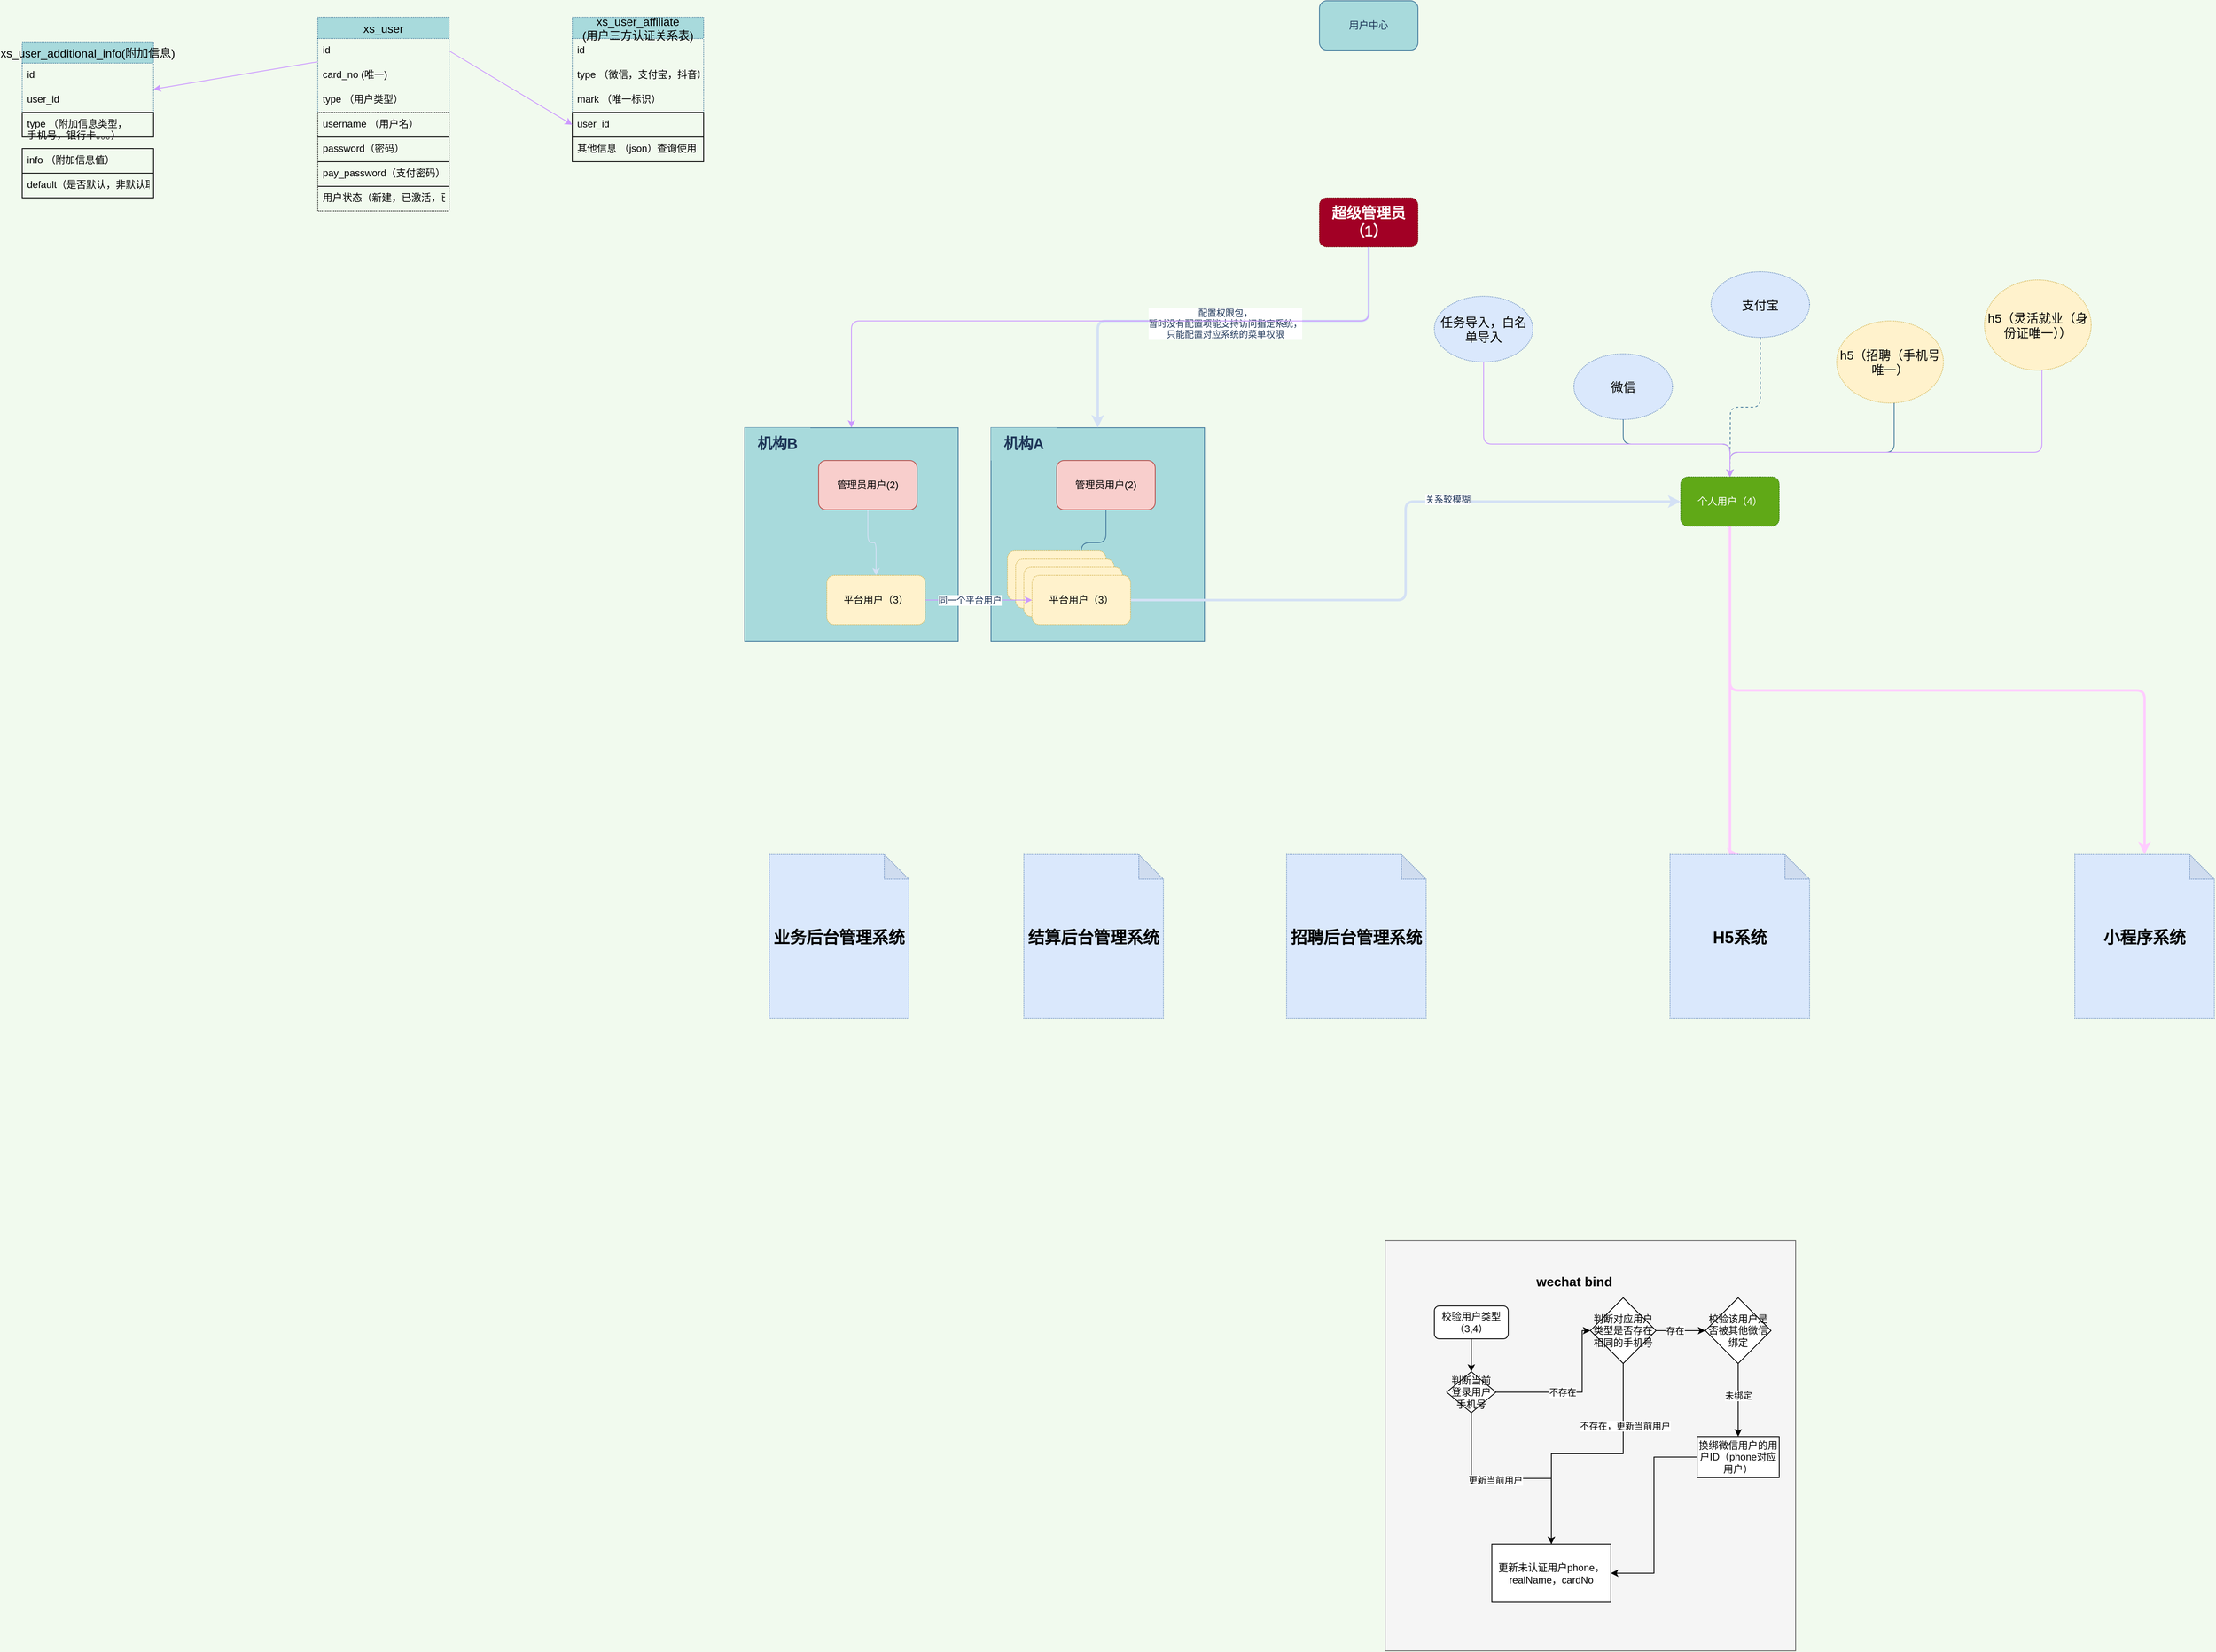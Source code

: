 <mxfile version="14.2.7" type="github">
  <diagram id="7nUUbsPAD171NSKVPP-3" name="Page-1">
    <mxGraphModel dx="3327" dy="2116" grid="1" gridSize="10" guides="1" tooltips="1" connect="1" arrows="1" fold="1" page="1" pageScale="1" pageWidth="827" pageHeight="1169" background="#F1FAEE" math="0" shadow="0">
      <root>
        <mxCell id="0" />
        <mxCell id="1" parent="0" />
        <mxCell id="RK_yV3QGJpCT5wXAtmzq-3" value="用户中心" style="rounded=1;whiteSpace=wrap;html=1;sketch=0;fillColor=#A8DADC;strokeColor=#457B9D;fontColor=#1D3557;" parent="1" vertex="1">
          <mxGeometry x="400" y="-320" width="120" height="60" as="geometry" />
        </mxCell>
        <mxCell id="RK_yV3QGJpCT5wXAtmzq-5" value="" style="whiteSpace=wrap;html=1;aspect=fixed;rounded=0;sketch=0;strokeColor=#457B9D;fillColor=#A8DADC;fontColor=#1D3557;align=left;" parent="1" vertex="1">
          <mxGeometry y="200" width="260" height="260" as="geometry" />
        </mxCell>
        <mxCell id="RK_yV3QGJpCT5wXAtmzq-8" value="&lt;b&gt;&lt;font style=&quot;font-size: 18px&quot;&gt;机构A&lt;/font&gt;&lt;/b&gt;" style="rounded=0;whiteSpace=wrap;html=1;sketch=0;fillColor=#A8DADC;fontColor=#1D3557;dashed=1;dashPattern=1 1;strokeColor=none;" parent="1" vertex="1">
          <mxGeometry y="200" width="80" height="40" as="geometry" />
        </mxCell>
        <mxCell id="RK_yV3QGJpCT5wXAtmzq-14" style="edgeStyle=orthogonalEdgeStyle;curved=0;rounded=1;sketch=0;orthogonalLoop=1;jettySize=auto;html=1;strokeColor=#457B9D;fillColor=#A8DADC;fontColor=#1D3557;" parent="1" source="RK_yV3QGJpCT5wXAtmzq-6" target="RK_yV3QGJpCT5wXAtmzq-12" edge="1">
          <mxGeometry relative="1" as="geometry" />
        </mxCell>
        <mxCell id="RK_yV3QGJpCT5wXAtmzq-6" value="管理员用户(2)" style="rounded=1;whiteSpace=wrap;html=1;sketch=0;strokeColor=#b85450;fillColor=#f8cecc;" parent="1" vertex="1">
          <mxGeometry x="80" y="240" width="120" height="60" as="geometry" />
        </mxCell>
        <mxCell id="RK_yV3QGJpCT5wXAtmzq-9" value="" style="rounded=1;whiteSpace=wrap;html=1;dashed=1;dashPattern=1 1;sketch=0;strokeColor=#d6b656;fillColor=#fff2cc;" parent="1" vertex="1">
          <mxGeometry x="20" y="350" width="120" height="60" as="geometry" />
        </mxCell>
        <mxCell id="RK_yV3QGJpCT5wXAtmzq-10" value="" style="rounded=1;whiteSpace=wrap;html=1;dashed=1;dashPattern=1 1;sketch=0;strokeColor=#d6b656;fillColor=#fff2cc;" parent="1" vertex="1">
          <mxGeometry x="30" y="360" width="120" height="60" as="geometry" />
        </mxCell>
        <mxCell id="RK_yV3QGJpCT5wXAtmzq-11" value="" style="rounded=1;whiteSpace=wrap;html=1;dashed=1;dashPattern=1 1;sketch=0;strokeColor=#d6b656;fillColor=#fff2cc;" parent="1" vertex="1">
          <mxGeometry x="40" y="370" width="120" height="60" as="geometry" />
        </mxCell>
        <mxCell id="RK_yV3QGJpCT5wXAtmzq-34" style="edgeStyle=orthogonalEdgeStyle;curved=0;rounded=1;sketch=0;orthogonalLoop=1;jettySize=auto;html=1;entryX=0;entryY=0.5;entryDx=0;entryDy=0;strokeColor=#D4E1F5;strokeWidth=3;fillColor=#A8DADC;fontColor=#1D3557;" parent="1" source="RK_yV3QGJpCT5wXAtmzq-12" target="RK_yV3QGJpCT5wXAtmzq-16" edge="1">
          <mxGeometry relative="1" as="geometry" />
        </mxCell>
        <mxCell id="RK_yV3QGJpCT5wXAtmzq-35" value="关系较模糊" style="edgeLabel;html=1;align=center;verticalAlign=middle;resizable=0;points=[];fontColor=#1D3557;" parent="RK_yV3QGJpCT5wXAtmzq-34" vertex="1" connectable="0">
          <mxGeometry x="0.281" y="3" relative="1" as="geometry">
            <mxPoint as="offset" />
          </mxGeometry>
        </mxCell>
        <mxCell id="RK_yV3QGJpCT5wXAtmzq-12" value="平台用户（3）" style="rounded=1;whiteSpace=wrap;html=1;dashed=1;dashPattern=1 1;sketch=0;strokeColor=#d6b656;fillColor=#fff2cc;" parent="1" vertex="1">
          <mxGeometry x="50" y="380" width="120" height="60" as="geometry" />
        </mxCell>
        <mxCell id="RK_yV3QGJpCT5wXAtmzq-32" style="edgeStyle=orthogonalEdgeStyle;curved=0;rounded=1;sketch=0;orthogonalLoop=1;jettySize=auto;html=1;entryX=0.5;entryY=0;entryDx=0;entryDy=0;strokeWidth=3;fillColor=#A8DADC;fontColor=#1D3557;strokeColor=#D4E1F5;" parent="1" source="RK_yV3QGJpCT5wXAtmzq-15" target="RK_yV3QGJpCT5wXAtmzq-5" edge="1">
          <mxGeometry relative="1" as="geometry">
            <Array as="points">
              <mxPoint x="460" y="70" />
              <mxPoint x="130" y="70" />
            </Array>
          </mxGeometry>
        </mxCell>
        <mxCell id="RK_yV3QGJpCT5wXAtmzq-33" value="配置权限包，&lt;br&gt;暂时没有配置项能支持访问指定系统，&lt;br&gt;只能配置对应系统的菜单权限" style="edgeLabel;html=1;align=center;verticalAlign=middle;resizable=0;points=[];fontColor=#1D3557;" parent="RK_yV3QGJpCT5wXAtmzq-32" vertex="1" connectable="0">
          <mxGeometry x="-0.036" y="3" relative="1" as="geometry">
            <mxPoint as="offset" />
          </mxGeometry>
        </mxCell>
        <mxCell id="RK_yV3QGJpCT5wXAtmzq-47" style="edgeStyle=orthogonalEdgeStyle;curved=0;rounded=1;sketch=0;orthogonalLoop=1;jettySize=auto;html=1;entryX=0.5;entryY=0;entryDx=0;entryDy=0;strokeColor=#CC99FF;strokeWidth=1;fillColor=#A8DADC;fontColor=#1D3557;" parent="1" source="RK_yV3QGJpCT5wXAtmzq-15" target="RK_yV3QGJpCT5wXAtmzq-37" edge="1">
          <mxGeometry relative="1" as="geometry">
            <Array as="points">
              <mxPoint x="460" y="70" />
              <mxPoint x="-170" y="70" />
            </Array>
          </mxGeometry>
        </mxCell>
        <mxCell id="RK_yV3QGJpCT5wXAtmzq-15" value="&lt;b&gt;&lt;font style=&quot;font-size: 18px&quot;&gt;超级管理员（1）&lt;/font&gt;&lt;/b&gt;" style="rounded=1;whiteSpace=wrap;html=1;dashed=1;dashPattern=1 1;sketch=0;strokeColor=#6F0000;fillColor=#a20025;fontColor=#ffffff;" parent="1" vertex="1">
          <mxGeometry x="400" y="-80" width="120" height="60" as="geometry" />
        </mxCell>
        <mxCell id="RK_yV3QGJpCT5wXAtmzq-30" style="edgeStyle=orthogonalEdgeStyle;curved=0;rounded=1;sketch=0;orthogonalLoop=1;jettySize=auto;html=1;entryX=0.5;entryY=0;entryDx=0;entryDy=0;entryPerimeter=0;fillColor=#A8DADC;fontColor=#1D3557;strokeColor=#FFCCFF;strokeWidth=3;" parent="1" source="RK_yV3QGJpCT5wXAtmzq-16" target="RK_yV3QGJpCT5wXAtmzq-19" edge="1">
          <mxGeometry relative="1" as="geometry">
            <Array as="points">
              <mxPoint x="900" y="720" />
            </Array>
          </mxGeometry>
        </mxCell>
        <mxCell id="RK_yV3QGJpCT5wXAtmzq-31" style="edgeStyle=orthogonalEdgeStyle;curved=0;rounded=1;sketch=0;orthogonalLoop=1;jettySize=auto;html=1;entryX=0.5;entryY=0;entryDx=0;entryDy=0;entryPerimeter=0;fillColor=#A8DADC;fontColor=#1D3557;strokeColor=#FFCCFF;strokeWidth=3;" parent="1" source="RK_yV3QGJpCT5wXAtmzq-16" target="RK_yV3QGJpCT5wXAtmzq-25" edge="1">
          <mxGeometry relative="1" as="geometry">
            <Array as="points">
              <mxPoint x="900" y="520" />
              <mxPoint x="1405" y="520" />
            </Array>
          </mxGeometry>
        </mxCell>
        <mxCell id="RK_yV3QGJpCT5wXAtmzq-16" value="个人用户（4）" style="rounded=1;whiteSpace=wrap;html=1;dashed=1;dashPattern=1 1;sketch=0;strokeColor=#2D7600;fillColor=#60a917;fontColor=#ffffff;" parent="1" vertex="1">
          <mxGeometry x="840" y="260" width="120" height="60" as="geometry" />
        </mxCell>
        <mxCell id="RK_yV3QGJpCT5wXAtmzq-17" value="&lt;b&gt;&lt;font style=&quot;font-size: 20px&quot;&gt;业务后台管理系统&lt;/font&gt;&lt;/b&gt;" style="shape=note;whiteSpace=wrap;html=1;backgroundOutline=1;darkOpacity=0.05;rounded=0;dashed=1;dashPattern=1 1;sketch=0;strokeColor=#6c8ebf;fillColor=#dae8fc;" parent="1" vertex="1">
          <mxGeometry x="-270" y="720" width="170" height="200" as="geometry" />
        </mxCell>
        <mxCell id="RK_yV3QGJpCT5wXAtmzq-18" value="&lt;b&gt;&lt;font style=&quot;font-size: 20px&quot;&gt;结算后台管理系统&lt;/font&gt;&lt;/b&gt;" style="shape=note;whiteSpace=wrap;html=1;backgroundOutline=1;darkOpacity=0.05;rounded=0;dashed=1;dashPattern=1 1;sketch=0;strokeColor=#6c8ebf;fillColor=#dae8fc;" parent="1" vertex="1">
          <mxGeometry x="40" y="720" width="170" height="200" as="geometry" />
        </mxCell>
        <mxCell id="RK_yV3QGJpCT5wXAtmzq-19" value="&lt;b&gt;&lt;font style=&quot;font-size: 20px&quot;&gt;H5系统&lt;/font&gt;&lt;/b&gt;" style="shape=note;whiteSpace=wrap;html=1;backgroundOutline=1;darkOpacity=0.05;rounded=0;dashed=1;dashPattern=1 1;sketch=0;strokeColor=#6c8ebf;fillColor=#dae8fc;" parent="1" vertex="1">
          <mxGeometry x="827" y="720" width="170" height="200" as="geometry" />
        </mxCell>
        <mxCell id="RK_yV3QGJpCT5wXAtmzq-20" value="&lt;b&gt;&lt;font style=&quot;font-size: 20px&quot;&gt;招聘后台管理系统&lt;/font&gt;&lt;/b&gt;" style="shape=note;whiteSpace=wrap;html=1;backgroundOutline=1;darkOpacity=0.05;rounded=0;dashed=1;dashPattern=1 1;sketch=0;strokeColor=#6c8ebf;fillColor=#dae8fc;" parent="1" vertex="1">
          <mxGeometry x="360" y="720" width="170" height="200" as="geometry" />
        </mxCell>
        <mxCell id="RK_yV3QGJpCT5wXAtmzq-23" style="edgeStyle=orthogonalEdgeStyle;curved=0;rounded=1;sketch=0;orthogonalLoop=1;jettySize=auto;html=1;entryX=0.5;entryY=0;entryDx=0;entryDy=0;strokeColor=#457B9D;fillColor=#A8DADC;fontColor=#1D3557;" parent="1" source="RK_yV3QGJpCT5wXAtmzq-21" target="RK_yV3QGJpCT5wXAtmzq-16" edge="1">
          <mxGeometry relative="1" as="geometry">
            <Array as="points">
              <mxPoint x="770" y="220" />
              <mxPoint x="900" y="220" />
            </Array>
          </mxGeometry>
        </mxCell>
        <mxCell id="RK_yV3QGJpCT5wXAtmzq-21" value="&lt;font style=&quot;font-size: 15px&quot;&gt;微信&lt;/font&gt;" style="ellipse;whiteSpace=wrap;html=1;rounded=0;dashed=1;dashPattern=1 1;sketch=0;strokeColor=#6c8ebf;fillColor=#dae8fc;" parent="1" vertex="1">
          <mxGeometry x="710" y="110" width="120" height="80" as="geometry" />
        </mxCell>
        <mxCell id="RK_yV3QGJpCT5wXAtmzq-24" style="edgeStyle=orthogonalEdgeStyle;curved=0;rounded=1;sketch=0;orthogonalLoop=1;jettySize=auto;html=1;strokeColor=#457B9D;fillColor=#A8DADC;fontColor=#1D3557;dashed=1;" parent="1" source="RK_yV3QGJpCT5wXAtmzq-22" edge="1">
          <mxGeometry relative="1" as="geometry">
            <mxPoint x="900" y="260" as="targetPoint" />
          </mxGeometry>
        </mxCell>
        <mxCell id="RK_yV3QGJpCT5wXAtmzq-22" value="&lt;font style=&quot;font-size: 15px&quot;&gt;支付宝&lt;/font&gt;" style="ellipse;whiteSpace=wrap;html=1;rounded=0;dashed=1;dashPattern=1 1;sketch=0;strokeColor=#6c8ebf;fillColor=#dae8fc;" parent="1" vertex="1">
          <mxGeometry x="877" y="10" width="120" height="80" as="geometry" />
        </mxCell>
        <mxCell id="RK_yV3QGJpCT5wXAtmzq-25" value="&lt;b&gt;&lt;font style=&quot;font-size: 20px&quot;&gt;小程序系统&lt;/font&gt;&lt;/b&gt;" style="shape=note;whiteSpace=wrap;html=1;backgroundOutline=1;darkOpacity=0.05;rounded=0;dashed=1;dashPattern=1 1;sketch=0;strokeColor=#6c8ebf;fillColor=#dae8fc;" parent="1" vertex="1">
          <mxGeometry x="1320" y="720" width="170" height="200" as="geometry" />
        </mxCell>
        <mxCell id="RK_yV3QGJpCT5wXAtmzq-27" style="edgeStyle=orthogonalEdgeStyle;curved=0;rounded=1;sketch=0;orthogonalLoop=1;jettySize=auto;html=1;entryX=0.5;entryY=0;entryDx=0;entryDy=0;strokeColor=#457B9D;fillColor=#A8DADC;fontColor=#1D3557;" parent="1" source="RK_yV3QGJpCT5wXAtmzq-26" target="RK_yV3QGJpCT5wXAtmzq-16" edge="1">
          <mxGeometry relative="1" as="geometry">
            <Array as="points">
              <mxPoint x="1100" y="230" />
              <mxPoint x="900" y="230" />
            </Array>
          </mxGeometry>
        </mxCell>
        <mxCell id="RK_yV3QGJpCT5wXAtmzq-26" value="&lt;font style=&quot;font-size: 15px&quot;&gt;h5（招聘（手机号唯一）&lt;/font&gt;" style="ellipse;whiteSpace=wrap;html=1;rounded=0;dashed=1;dashPattern=1 1;sketch=0;strokeColor=#d6b656;fillColor=#fff2cc;" parent="1" vertex="1">
          <mxGeometry x="1030" y="70" width="130" height="100" as="geometry" />
        </mxCell>
        <mxCell id="RK_yV3QGJpCT5wXAtmzq-37" value="" style="whiteSpace=wrap;html=1;aspect=fixed;rounded=0;sketch=0;strokeColor=#457B9D;fillColor=#A8DADC;fontColor=#1D3557;align=left;" parent="1" vertex="1">
          <mxGeometry x="-300" y="200" width="260" height="260" as="geometry" />
        </mxCell>
        <mxCell id="RK_yV3QGJpCT5wXAtmzq-39" value="&lt;b&gt;&lt;font style=&quot;font-size: 18px&quot;&gt;机构B&lt;/font&gt;&lt;/b&gt;" style="rounded=0;whiteSpace=wrap;html=1;sketch=0;fillColor=#A8DADC;fontColor=#1D3557;dashed=1;dashPattern=1 1;strokeColor=none;" parent="1" vertex="1">
          <mxGeometry x="-300" y="200" width="80" height="40" as="geometry" />
        </mxCell>
        <mxCell id="RK_yV3QGJpCT5wXAtmzq-42" style="edgeStyle=orthogonalEdgeStyle;curved=0;rounded=1;sketch=0;orthogonalLoop=1;jettySize=auto;html=1;strokeColor=#D4E1F5;strokeWidth=1;fillColor=#A8DADC;fontColor=#1D3557;" parent="1" source="RK_yV3QGJpCT5wXAtmzq-40" target="RK_yV3QGJpCT5wXAtmzq-41" edge="1">
          <mxGeometry relative="1" as="geometry" />
        </mxCell>
        <mxCell id="RK_yV3QGJpCT5wXAtmzq-40" value="管理员用户(2)" style="rounded=1;whiteSpace=wrap;html=1;sketch=0;strokeColor=#b85450;fillColor=#f8cecc;" parent="1" vertex="1">
          <mxGeometry x="-210" y="240" width="120" height="60" as="geometry" />
        </mxCell>
        <mxCell id="RK_yV3QGJpCT5wXAtmzq-48" style="edgeStyle=orthogonalEdgeStyle;curved=0;rounded=1;sketch=0;orthogonalLoop=1;jettySize=auto;html=1;entryX=0;entryY=0.5;entryDx=0;entryDy=0;strokeColor=#CC99FF;strokeWidth=1;fillColor=#A8DADC;fontColor=#1D3557;" parent="1" source="RK_yV3QGJpCT5wXAtmzq-41" target="RK_yV3QGJpCT5wXAtmzq-12" edge="1">
          <mxGeometry relative="1" as="geometry" />
        </mxCell>
        <mxCell id="RK_yV3QGJpCT5wXAtmzq-49" value="同一个平台用户" style="edgeLabel;html=1;align=center;verticalAlign=middle;resizable=0;points=[];fontColor=#1D3557;" parent="RK_yV3QGJpCT5wXAtmzq-48" vertex="1" connectable="0">
          <mxGeometry x="-0.169" relative="1" as="geometry">
            <mxPoint as="offset" />
          </mxGeometry>
        </mxCell>
        <mxCell id="RK_yV3QGJpCT5wXAtmzq-41" value="平台用户（3）" style="rounded=1;whiteSpace=wrap;html=1;dashed=1;dashPattern=1 1;sketch=0;strokeColor=#d6b656;fillColor=#fff2cc;" parent="1" vertex="1">
          <mxGeometry x="-200" y="380" width="120" height="60" as="geometry" />
        </mxCell>
        <mxCell id="RK_yV3QGJpCT5wXAtmzq-46" style="edgeStyle=orthogonalEdgeStyle;curved=0;rounded=1;sketch=0;orthogonalLoop=1;jettySize=auto;html=1;strokeColor=#CC99FF;strokeWidth=1;fillColor=#A8DADC;fontColor=#1D3557;" parent="1" source="RK_yV3QGJpCT5wXAtmzq-45" target="RK_yV3QGJpCT5wXAtmzq-16" edge="1">
          <mxGeometry relative="1" as="geometry">
            <Array as="points">
              <mxPoint x="1280" y="230" />
              <mxPoint x="900" y="230" />
            </Array>
          </mxGeometry>
        </mxCell>
        <mxCell id="RK_yV3QGJpCT5wXAtmzq-45" value="&lt;font style=&quot;font-size: 15px&quot;&gt;h5（灵活就业（身份证唯一））&lt;/font&gt;" style="ellipse;whiteSpace=wrap;html=1;rounded=0;dashed=1;dashPattern=1 1;sketch=0;strokeColor=#d6b656;fillColor=#fff2cc;" parent="1" vertex="1">
          <mxGeometry x="1210" y="20" width="130" height="110" as="geometry" />
        </mxCell>
        <mxCell id="RK_yV3QGJpCT5wXAtmzq-52" style="edgeStyle=orthogonalEdgeStyle;curved=0;rounded=1;sketch=0;orthogonalLoop=1;jettySize=auto;html=1;entryX=0.5;entryY=0;entryDx=0;entryDy=0;strokeColor=#CC99FF;strokeWidth=1;fillColor=#A8DADC;fontColor=#1D3557;" parent="1" source="RK_yV3QGJpCT5wXAtmzq-51" target="RK_yV3QGJpCT5wXAtmzq-16" edge="1">
          <mxGeometry relative="1" as="geometry">
            <Array as="points">
              <mxPoint x="600" y="220" />
              <mxPoint x="900" y="220" />
            </Array>
          </mxGeometry>
        </mxCell>
        <mxCell id="RK_yV3QGJpCT5wXAtmzq-51" value="&lt;font style=&quot;font-size: 15px&quot;&gt;任务导入，白名单导入&lt;/font&gt;" style="ellipse;whiteSpace=wrap;html=1;rounded=0;dashed=1;dashPattern=1 1;sketch=0;strokeColor=#6c8ebf;fillColor=#dae8fc;" parent="1" vertex="1">
          <mxGeometry x="540" y="40" width="120" height="80" as="geometry" />
        </mxCell>
        <mxCell id="RK_yV3QGJpCT5wXAtmzq-54" value="xs_user" style="swimlane;fontStyle=0;childLayout=stackLayout;horizontal=1;startSize=26;horizontalStack=0;resizeParent=1;resizeParentMax=0;resizeLast=0;collapsible=1;marginBottom=0;align=center;fontSize=14;rounded=0;dashed=1;dashPattern=1 1;sketch=0;strokeColor=#457B9D;fillColor=#A8DADC;" parent="1" vertex="1">
          <mxGeometry x="-820" y="-300" width="160" height="116" as="geometry" />
        </mxCell>
        <mxCell id="RK_yV3QGJpCT5wXAtmzq-55" value="id" style="text;strokeColor=none;fillColor=none;spacingLeft=4;spacingRight=4;overflow=hidden;rotatable=0;points=[[0,0.5],[1,0.5]];portConstraint=eastwest;fontSize=12;" parent="RK_yV3QGJpCT5wXAtmzq-54" vertex="1">
          <mxGeometry y="26" width="160" height="30" as="geometry" />
        </mxCell>
        <mxCell id="RK_yV3QGJpCT5wXAtmzq-56" value="card_no (唯一)" style="text;strokeColor=none;fillColor=none;spacingLeft=4;spacingRight=4;overflow=hidden;rotatable=0;points=[[0,0.5],[1,0.5]];portConstraint=eastwest;fontSize=12;" parent="RK_yV3QGJpCT5wXAtmzq-54" vertex="1">
          <mxGeometry y="56" width="160" height="30" as="geometry" />
        </mxCell>
        <mxCell id="RK_yV3QGJpCT5wXAtmzq-57" value="type （用户类型）" style="text;strokeColor=none;fillColor=none;spacingLeft=4;spacingRight=4;overflow=hidden;rotatable=0;points=[[0,0.5],[1,0.5]];portConstraint=eastwest;fontSize=12;" parent="RK_yV3QGJpCT5wXAtmzq-54" vertex="1">
          <mxGeometry y="86" width="160" height="30" as="geometry" />
        </mxCell>
        <mxCell id="RK_yV3QGJpCT5wXAtmzq-58" value="xs_user_affiliate &#xa;(用户三方认证关系表)" style="swimlane;fontStyle=0;childLayout=stackLayout;horizontal=1;startSize=26;horizontalStack=0;resizeParent=1;resizeParentMax=0;resizeLast=0;collapsible=1;marginBottom=0;align=center;fontSize=14;rounded=0;dashed=1;dashPattern=1 1;sketch=0;strokeColor=#457B9D;fillColor=#A8DADC;" parent="1" vertex="1">
          <mxGeometry x="-510" y="-300" width="160" height="116" as="geometry" />
        </mxCell>
        <mxCell id="RK_yV3QGJpCT5wXAtmzq-59" value="id" style="text;strokeColor=none;fillColor=none;spacingLeft=4;spacingRight=4;overflow=hidden;rotatable=0;points=[[0,0.5],[1,0.5]];portConstraint=eastwest;fontSize=12;" parent="RK_yV3QGJpCT5wXAtmzq-58" vertex="1">
          <mxGeometry y="26" width="160" height="30" as="geometry" />
        </mxCell>
        <mxCell id="RK_yV3QGJpCT5wXAtmzq-60" value="type （微信，支付宝，抖音）" style="text;strokeColor=none;fillColor=none;spacingLeft=4;spacingRight=4;overflow=hidden;rotatable=0;points=[[0,0.5],[1,0.5]];portConstraint=eastwest;fontSize=12;" parent="RK_yV3QGJpCT5wXAtmzq-58" vertex="1">
          <mxGeometry y="56" width="160" height="30" as="geometry" />
        </mxCell>
        <mxCell id="RK_yV3QGJpCT5wXAtmzq-61" value="mark （唯一标识）" style="text;strokeColor=none;fillColor=none;spacingLeft=4;spacingRight=4;overflow=hidden;rotatable=0;points=[[0,0.5],[1,0.5]];portConstraint=eastwest;fontSize=12;" parent="RK_yV3QGJpCT5wXAtmzq-58" vertex="1">
          <mxGeometry y="86" width="160" height="30" as="geometry" />
        </mxCell>
        <mxCell id="RK_yV3QGJpCT5wXAtmzq-63" value="user_id" style="text;fillColor=none;spacingLeft=4;spacingRight=4;overflow=hidden;rotatable=0;points=[[0,0.5],[1,0.5]];portConstraint=eastwest;fontSize=12;strokeColor=#000000;" parent="1" vertex="1">
          <mxGeometry x="-510" y="-184" width="160" height="30" as="geometry" />
        </mxCell>
        <mxCell id="RK_yV3QGJpCT5wXAtmzq-64" value="其他信息 （json）查询使用" style="text;fillColor=none;spacingLeft=4;spacingRight=4;overflow=hidden;rotatable=0;points=[[0,0.5],[1,0.5]];portConstraint=eastwest;fontSize=12;strokeColor=#000000;" parent="1" vertex="1">
          <mxGeometry x="-510" y="-154" width="160" height="30" as="geometry" />
        </mxCell>
        <mxCell id="RK_yV3QGJpCT5wXAtmzq-65" style="rounded=1;sketch=0;orthogonalLoop=1;jettySize=auto;html=1;entryX=0;entryY=0.5;entryDx=0;entryDy=0;strokeColor=#CC99FF;strokeWidth=1;fillColor=#A8DADC;fontColor=#1D3557;exitX=1;exitY=0.5;exitDx=0;exitDy=0;" parent="1" source="RK_yV3QGJpCT5wXAtmzq-55" target="RK_yV3QGJpCT5wXAtmzq-63" edge="1">
          <mxGeometry relative="1" as="geometry" />
        </mxCell>
        <mxCell id="RK_yV3QGJpCT5wXAtmzq-66" value="username （用户名）" style="text;fillColor=none;spacingLeft=4;spacingRight=4;overflow=hidden;rotatable=0;points=[[0,0.5],[1,0.5]];portConstraint=eastwest;fontSize=12;dashed=1;strokeColor=#000000;dashPattern=1 1;" parent="1" vertex="1">
          <mxGeometry x="-820" y="-184" width="160" height="30" as="geometry" />
        </mxCell>
        <mxCell id="RK_yV3QGJpCT5wXAtmzq-67" value="password（密码）" style="text;fillColor=none;spacingLeft=4;spacingRight=4;overflow=hidden;rotatable=0;points=[[0,0.5],[1,0.5]];portConstraint=eastwest;fontSize=12;dashed=1;strokeColor=#000000;dashPattern=1 1;" parent="1" vertex="1">
          <mxGeometry x="-820" y="-154" width="160" height="30" as="geometry" />
        </mxCell>
        <mxCell id="RK_yV3QGJpCT5wXAtmzq-68" value="pay_password（支付密码）" style="text;fillColor=none;spacingLeft=4;spacingRight=4;overflow=hidden;rotatable=0;points=[[0,0.5],[1,0.5]];portConstraint=eastwest;fontSize=12;dashed=1;strokeColor=#000000;dashPattern=1 1;" parent="1" vertex="1">
          <mxGeometry x="-820" y="-124" width="160" height="30" as="geometry" />
        </mxCell>
        <mxCell id="RK_yV3QGJpCT5wXAtmzq-69" value="用户状态（新建，已激活，已过期，已锁定，已注销）" style="text;fillColor=none;spacingLeft=4;spacingRight=4;overflow=hidden;rotatable=0;points=[[0,0.5],[1,0.5]];portConstraint=eastwest;fontSize=12;dashed=1;strokeColor=#000000;dashPattern=1 1;" parent="1" vertex="1">
          <mxGeometry x="-820" y="-94" width="160" height="30" as="geometry" />
        </mxCell>
        <mxCell id="RK_yV3QGJpCT5wXAtmzq-70" value="xs_user_additional_info(附加信息)" style="swimlane;fontStyle=0;childLayout=stackLayout;horizontal=1;startSize=26;horizontalStack=0;resizeParent=1;resizeParentMax=0;resizeLast=0;collapsible=1;marginBottom=0;align=center;fontSize=14;rounded=0;dashed=1;dashPattern=1 1;sketch=0;strokeColor=#457B9D;fillColor=#A8DADC;" parent="1" vertex="1">
          <mxGeometry x="-1180" y="-270" width="160" height="116" as="geometry" />
        </mxCell>
        <mxCell id="RK_yV3QGJpCT5wXAtmzq-71" value="id" style="text;strokeColor=none;fillColor=none;spacingLeft=4;spacingRight=4;overflow=hidden;rotatable=0;points=[[0,0.5],[1,0.5]];portConstraint=eastwest;fontSize=12;" parent="RK_yV3QGJpCT5wXAtmzq-70" vertex="1">
          <mxGeometry y="26" width="160" height="30" as="geometry" />
        </mxCell>
        <mxCell id="RK_yV3QGJpCT5wXAtmzq-72" value="user_id " style="text;strokeColor=none;fillColor=none;spacingLeft=4;spacingRight=4;overflow=hidden;rotatable=0;points=[[0,0.5],[1,0.5]];portConstraint=eastwest;fontSize=12;" parent="RK_yV3QGJpCT5wXAtmzq-70" vertex="1">
          <mxGeometry y="56" width="160" height="30" as="geometry" />
        </mxCell>
        <mxCell id="RK_yV3QGJpCT5wXAtmzq-73" value="type （附加信息类型，&#xa;手机号，银行卡。。。）" style="text;fillColor=none;spacingLeft=4;spacingRight=4;overflow=hidden;rotatable=0;points=[[0,0.5],[1,0.5]];portConstraint=eastwest;fontSize=12;strokeColor=#000000;" parent="RK_yV3QGJpCT5wXAtmzq-70" vertex="1">
          <mxGeometry y="86" width="160" height="30" as="geometry" />
        </mxCell>
        <mxCell id="RK_yV3QGJpCT5wXAtmzq-74" value="info （附加信息值）" style="text;fillColor=none;spacingLeft=4;spacingRight=4;overflow=hidden;rotatable=0;points=[[0,0.5],[1,0.5]];portConstraint=eastwest;fontSize=12;strokeColor=#000000;" parent="1" vertex="1">
          <mxGeometry x="-1180" y="-140" width="160" height="30" as="geometry" />
        </mxCell>
        <mxCell id="RK_yV3QGJpCT5wXAtmzq-75" value="default（是否默认，非默认取最新）" style="text;fillColor=none;spacingLeft=4;spacingRight=4;overflow=hidden;rotatable=0;points=[[0,0.5],[1,0.5]];portConstraint=eastwest;fontSize=12;strokeColor=#000000;" parent="1" vertex="1">
          <mxGeometry x="-1180" y="-110" width="160" height="30" as="geometry" />
        </mxCell>
        <mxCell id="RK_yV3QGJpCT5wXAtmzq-76" style="edgeStyle=none;rounded=1;sketch=0;orthogonalLoop=1;jettySize=auto;html=1;strokeColor=#CC99FF;strokeWidth=1;fillColor=#A8DADC;fontColor=#1D3557;" parent="1" source="RK_yV3QGJpCT5wXAtmzq-55" target="RK_yV3QGJpCT5wXAtmzq-72" edge="1">
          <mxGeometry relative="1" as="geometry" />
        </mxCell>
        <mxCell id="u_GxwdPq8QJhthAp8bN7-1" value="" style="whiteSpace=wrap;html=1;aspect=fixed;fillColor=#f5f5f5;strokeColor=#666666;fontColor=#333333;" vertex="1" parent="1">
          <mxGeometry x="480" y="1190" width="500" height="500" as="geometry" />
        </mxCell>
        <mxCell id="u_GxwdPq8QJhthAp8bN7-19" style="edgeStyle=orthogonalEdgeStyle;rounded=0;orthogonalLoop=1;jettySize=auto;html=1;" edge="1" parent="1" source="u_GxwdPq8QJhthAp8bN7-2" target="u_GxwdPq8QJhthAp8bN7-6">
          <mxGeometry relative="1" as="geometry" />
        </mxCell>
        <mxCell id="u_GxwdPq8QJhthAp8bN7-2" value="校验用户类型&lt;br&gt;（3,4）" style="rounded=1;whiteSpace=wrap;html=1;" vertex="1" parent="1">
          <mxGeometry x="540" y="1270" width="90" height="40" as="geometry" />
        </mxCell>
        <mxCell id="u_GxwdPq8QJhthAp8bN7-3" value="&lt;b&gt;&lt;font style=&quot;font-size: 16px&quot;&gt;wechat bind&lt;/font&gt;&lt;/b&gt;" style="text;html=1;align=center;verticalAlign=middle;resizable=0;points=[];autosize=1;" vertex="1" parent="1">
          <mxGeometry x="655" y="1230" width="110" height="20" as="geometry" />
        </mxCell>
        <mxCell id="u_GxwdPq8QJhthAp8bN7-17" style="edgeStyle=orthogonalEdgeStyle;rounded=0;orthogonalLoop=1;jettySize=auto;html=1;" edge="1" parent="1" source="u_GxwdPq8QJhthAp8bN7-6" target="u_GxwdPq8QJhthAp8bN7-26">
          <mxGeometry relative="1" as="geometry">
            <mxPoint x="720" y="1315" as="targetPoint" />
            <Array as="points">
              <mxPoint x="720" y="1375" />
              <mxPoint x="720" y="1300" />
            </Array>
          </mxGeometry>
        </mxCell>
        <mxCell id="u_GxwdPq8QJhthAp8bN7-18" value="不存在" style="edgeLabel;html=1;align=center;verticalAlign=middle;resizable=0;points=[];" vertex="1" connectable="0" parent="u_GxwdPq8QJhthAp8bN7-17">
          <mxGeometry x="-0.153" relative="1" as="geometry">
            <mxPoint as="offset" />
          </mxGeometry>
        </mxCell>
        <mxCell id="u_GxwdPq8QJhthAp8bN7-23" style="edgeStyle=orthogonalEdgeStyle;rounded=0;orthogonalLoop=1;jettySize=auto;html=1;" edge="1" parent="1" source="u_GxwdPq8QJhthAp8bN7-6" target="u_GxwdPq8QJhthAp8bN7-22">
          <mxGeometry relative="1" as="geometry" />
        </mxCell>
        <mxCell id="u_GxwdPq8QJhthAp8bN7-29" value="更新当前用户" style="edgeLabel;html=1;align=center;verticalAlign=middle;resizable=0;points=[];" vertex="1" connectable="0" parent="u_GxwdPq8QJhthAp8bN7-23">
          <mxGeometry x="-0.154" y="-2" relative="1" as="geometry">
            <mxPoint as="offset" />
          </mxGeometry>
        </mxCell>
        <mxCell id="u_GxwdPq8QJhthAp8bN7-6" value="&lt;span&gt;判断当前登录用户手机号&lt;/span&gt;" style="rhombus;whiteSpace=wrap;html=1;" vertex="1" parent="1">
          <mxGeometry x="555" y="1350" width="60" height="50" as="geometry" />
        </mxCell>
        <mxCell id="u_GxwdPq8QJhthAp8bN7-22" value="更新未认证用户phone，realName，cardNo" style="whiteSpace=wrap;html=1;" vertex="1" parent="1">
          <mxGeometry x="610" y="1560" width="145" height="71" as="geometry" />
        </mxCell>
        <mxCell id="u_GxwdPq8QJhthAp8bN7-27" style="edgeStyle=orthogonalEdgeStyle;rounded=0;orthogonalLoop=1;jettySize=auto;html=1;" edge="1" parent="1" source="u_GxwdPq8QJhthAp8bN7-26" target="u_GxwdPq8QJhthAp8bN7-22">
          <mxGeometry relative="1" as="geometry" />
        </mxCell>
        <mxCell id="u_GxwdPq8QJhthAp8bN7-28" value="不存在，更新当前用户" style="edgeLabel;html=1;align=center;verticalAlign=middle;resizable=0;points=[];" vertex="1" connectable="0" parent="u_GxwdPq8QJhthAp8bN7-27">
          <mxGeometry x="-0.505" y="2" relative="1" as="geometry">
            <mxPoint as="offset" />
          </mxGeometry>
        </mxCell>
        <mxCell id="u_GxwdPq8QJhthAp8bN7-31" value="" style="edgeStyle=orthogonalEdgeStyle;rounded=0;orthogonalLoop=1;jettySize=auto;html=1;" edge="1" parent="1" source="u_GxwdPq8QJhthAp8bN7-26">
          <mxGeometry relative="1" as="geometry">
            <mxPoint x="870" y="1300" as="targetPoint" />
          </mxGeometry>
        </mxCell>
        <mxCell id="u_GxwdPq8QJhthAp8bN7-32" value="存在" style="edgeLabel;html=1;align=center;verticalAlign=middle;resizable=0;points=[];" vertex="1" connectable="0" parent="u_GxwdPq8QJhthAp8bN7-31">
          <mxGeometry x="-0.24" relative="1" as="geometry">
            <mxPoint as="offset" />
          </mxGeometry>
        </mxCell>
        <mxCell id="u_GxwdPq8QJhthAp8bN7-26" value="&lt;span&gt;判断对应用户类型是否存在相同的手机号&lt;/span&gt;" style="rhombus;whiteSpace=wrap;html=1;" vertex="1" parent="1">
          <mxGeometry x="730" y="1260" width="80" height="80" as="geometry" />
        </mxCell>
        <mxCell id="u_GxwdPq8QJhthAp8bN7-35" value="" style="edgeStyle=orthogonalEdgeStyle;rounded=0;orthogonalLoop=1;jettySize=auto;html=1;" edge="1" parent="1" source="u_GxwdPq8QJhthAp8bN7-33" target="u_GxwdPq8QJhthAp8bN7-34">
          <mxGeometry relative="1" as="geometry" />
        </mxCell>
        <mxCell id="u_GxwdPq8QJhthAp8bN7-36" value="未绑定" style="edgeLabel;html=1;align=center;verticalAlign=middle;resizable=0;points=[];" vertex="1" connectable="0" parent="u_GxwdPq8QJhthAp8bN7-35">
          <mxGeometry x="-0.134" relative="1" as="geometry">
            <mxPoint as="offset" />
          </mxGeometry>
        </mxCell>
        <mxCell id="u_GxwdPq8QJhthAp8bN7-33" value="校验该用户是否被其他微信绑定" style="rhombus;whiteSpace=wrap;html=1;" vertex="1" parent="1">
          <mxGeometry x="870" y="1260" width="80" height="80" as="geometry" />
        </mxCell>
        <mxCell id="u_GxwdPq8QJhthAp8bN7-37" style="edgeStyle=orthogonalEdgeStyle;rounded=0;orthogonalLoop=1;jettySize=auto;html=1;entryX=1;entryY=0.5;entryDx=0;entryDy=0;" edge="1" parent="1" source="u_GxwdPq8QJhthAp8bN7-34" target="u_GxwdPq8QJhthAp8bN7-22">
          <mxGeometry relative="1" as="geometry" />
        </mxCell>
        <mxCell id="u_GxwdPq8QJhthAp8bN7-34" value="换绑微信用户的用户ID（phone对应用户）" style="whiteSpace=wrap;html=1;" vertex="1" parent="1">
          <mxGeometry x="860" y="1429" width="100" height="50" as="geometry" />
        </mxCell>
      </root>
    </mxGraphModel>
  </diagram>
</mxfile>
